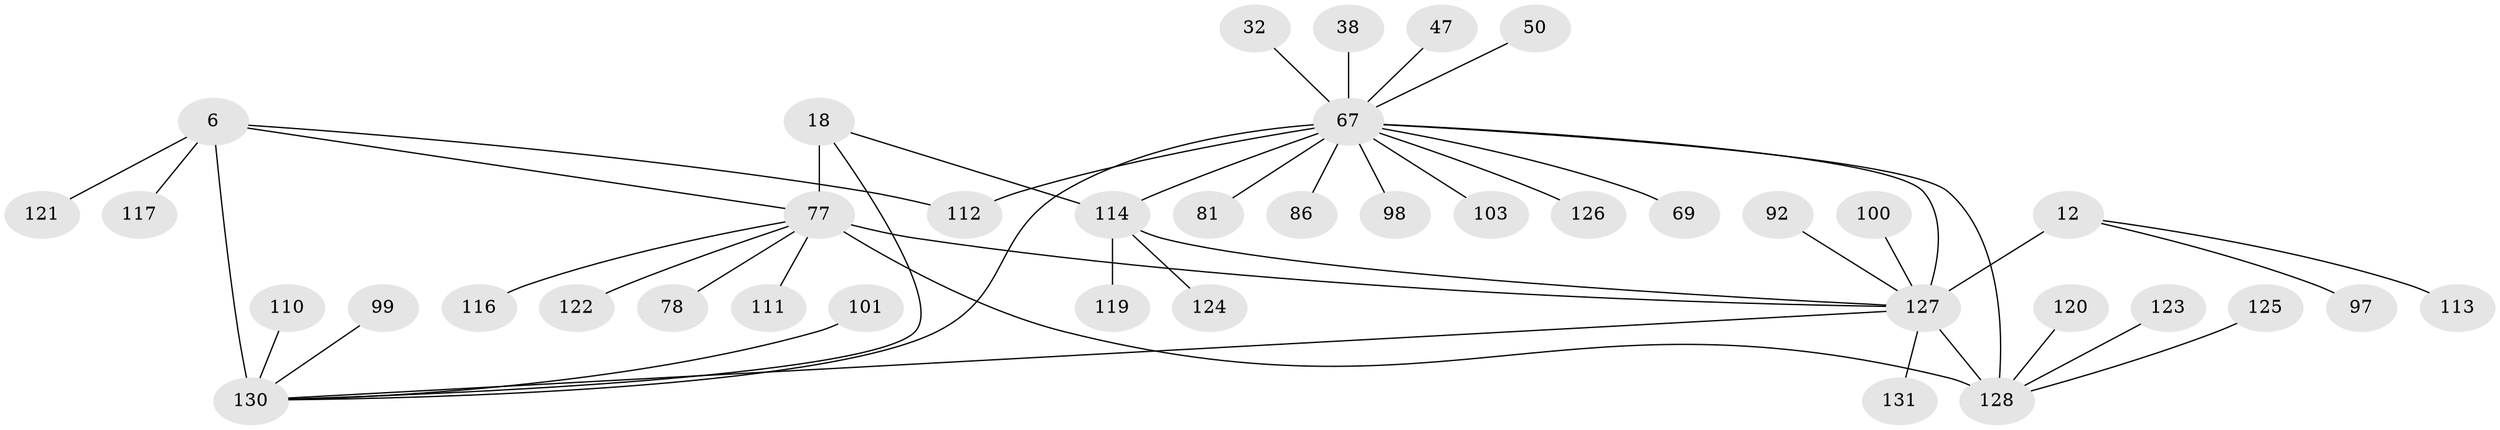 // original degree distribution, {6: 0.030534351145038167, 7: 0.03816793893129771, 12: 0.022900763358778626, 5: 0.022900763358778626, 9: 0.03816793893129771, 14: 0.007633587786259542, 10: 0.007633587786259542, 8: 0.022900763358778626, 11: 0.03816793893129771, 1: 0.5725190839694656, 2: 0.1297709923664122, 3: 0.05343511450381679, 4: 0.015267175572519083}
// Generated by graph-tools (version 1.1) at 2025/57/03/04/25 21:57:32]
// undirected, 39 vertices, 46 edges
graph export_dot {
graph [start="1"]
  node [color=gray90,style=filled];
  6 [super="+1+4"];
  12 [super="+8"];
  18 [super="+15"];
  32;
  38;
  47;
  50;
  67 [super="+28+39+40"];
  69;
  77 [super="+45+72"];
  78;
  81;
  86;
  92;
  97 [super="+66"];
  98;
  99 [super="+73+94"];
  100;
  101;
  103;
  110;
  111;
  112 [super="+76+108"];
  113;
  114 [super="+105+29+109"];
  116;
  117;
  119;
  120;
  121 [super="+34"];
  122;
  123;
  124 [super="+107"];
  125 [super="+51"];
  126;
  127 [super="+104+91+11+37+49+58+64+65+118+54+56+70+79+84+88"];
  128 [super="+80+21+83+85+90+93+96+102"];
  130 [super="+129+5+115+31+46+53"];
  131;
  6 -- 121;
  6 -- 130 [weight=8];
  6 -- 112;
  6 -- 117;
  6 -- 77;
  12 -- 113;
  12 -- 97;
  12 -- 127 [weight=8];
  18 -- 130 [weight=2];
  18 -- 114;
  18 -- 77 [weight=8];
  32 -- 67 [weight=2];
  38 -- 67 [weight=2];
  47 -- 67;
  50 -- 67;
  67 -- 128 [weight=8];
  67 -- 130 [weight=2];
  67 -- 69;
  67 -- 81;
  67 -- 86;
  67 -- 98;
  67 -- 103;
  67 -- 112 [weight=2];
  67 -- 126;
  67 -- 127 [weight=2];
  67 -- 114 [weight=8];
  77 -- 128 [weight=2];
  77 -- 78;
  77 -- 111;
  77 -- 116;
  77 -- 122;
  77 -- 127 [weight=4];
  92 -- 127;
  99 -- 130;
  100 -- 127;
  101 -- 130;
  110 -- 130;
  114 -- 124;
  114 -- 127;
  114 -- 119;
  120 -- 128;
  123 -- 128;
  125 -- 128;
  127 -- 131;
  127 -- 130;
  127 -- 128;
}
